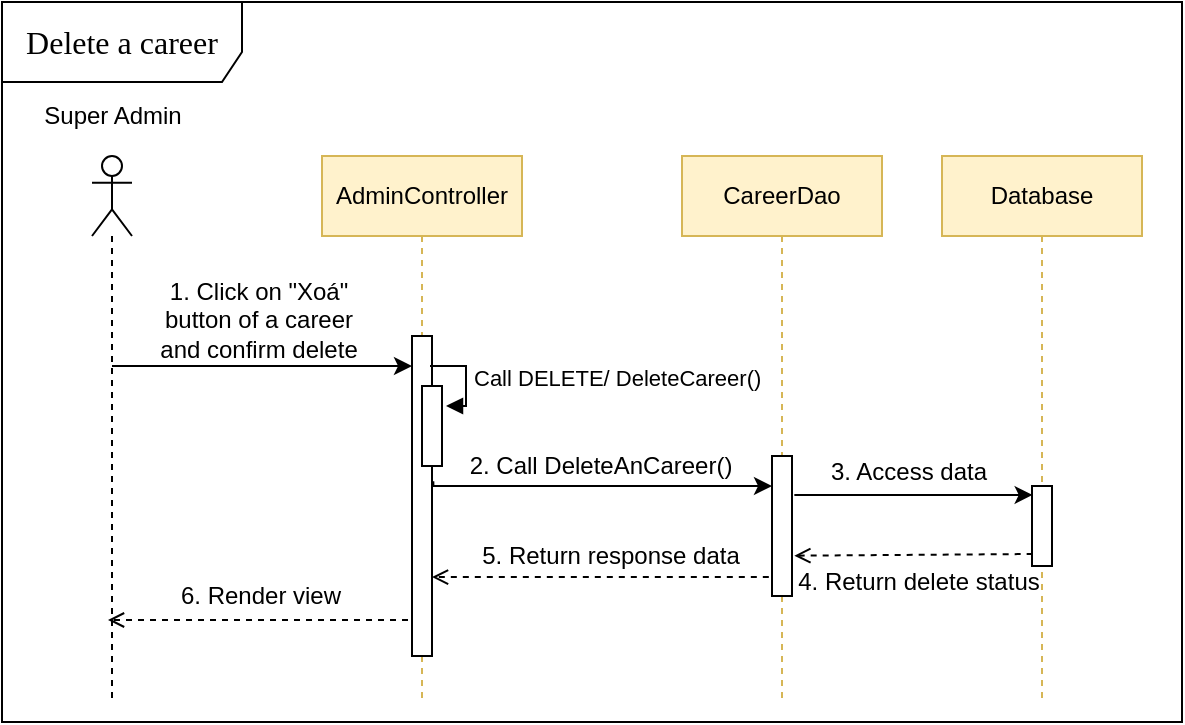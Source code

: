 <mxfile version="13.6.5" type="google" pages="7"><diagram id="n9ID2TfWOvxEfDAr3_K9" name="UC.41 Delete career"><mxGraphModel dx="868" dy="-580" grid="1" gridSize="10" guides="1" tooltips="1" connect="1" arrows="1" fold="1" page="1" pageScale="1" pageWidth="850" pageHeight="1100" math="0" shadow="0"><root><mxCell id="HOuu4a2yElSEQEsp4uGi-0"/><mxCell id="HOuu4a2yElSEQEsp4uGi-1" parent="HOuu4a2yElSEQEsp4uGi-0"/><mxCell id="rEJPtbOUzURSUUR0Rnyc-0" value="&lt;span id=&quot;docs-internal-guid-baae5e7a-7fff-b7df-eefd-ea68393cdeb4&quot;&gt;&lt;span style=&quot;font-size: 12pt ; font-family: &amp;#34;times new roman&amp;#34; ; background-color: transparent ; vertical-align: baseline&quot;&gt;Delete a career&lt;/span&gt;&lt;/span&gt;" style="shape=umlFrame;whiteSpace=wrap;html=1;width=120;height=40;" parent="HOuu4a2yElSEQEsp4uGi-1" vertex="1"><mxGeometry x="60" y="1500" width="590" height="360" as="geometry"/></mxCell><mxCell id="rEJPtbOUzURSUUR0Rnyc-1" value="AdminController" style="shape=umlLifeline;perimeter=lifelinePerimeter;whiteSpace=wrap;html=1;container=1;collapsible=0;recursiveResize=0;outlineConnect=0;fillColor=#fff2cc;strokeColor=#d6b656;" parent="HOuu4a2yElSEQEsp4uGi-1" vertex="1"><mxGeometry x="220" y="1577" width="100" height="273" as="geometry"/></mxCell><mxCell id="rEJPtbOUzURSUUR0Rnyc-2" value="" style="html=1;points=[];perimeter=orthogonalPerimeter;" parent="rEJPtbOUzURSUUR0Rnyc-1" vertex="1"><mxGeometry x="45" y="90" width="10" height="160" as="geometry"/></mxCell><mxCell id="rEJPtbOUzURSUUR0Rnyc-3" style="edgeStyle=orthogonalEdgeStyle;rounded=0;orthogonalLoop=1;jettySize=auto;html=1;" parent="HOuu4a2yElSEQEsp4uGi-1" source="rEJPtbOUzURSUUR0Rnyc-4" target="rEJPtbOUzURSUUR0Rnyc-2" edge="1"><mxGeometry relative="1" as="geometry"><Array as="points"><mxPoint x="170" y="1682"/><mxPoint x="170" y="1682"/></Array><mxPoint x="264" y="1677" as="targetPoint"/></mxGeometry></mxCell><mxCell id="rEJPtbOUzURSUUR0Rnyc-4" value="" style="shape=umlLifeline;participant=umlActor;perimeter=lifelinePerimeter;whiteSpace=wrap;html=1;container=1;collapsible=0;recursiveResize=0;verticalAlign=top;spacingTop=36;outlineConnect=0;" parent="HOuu4a2yElSEQEsp4uGi-1" vertex="1"><mxGeometry x="105" y="1577" width="20" height="273" as="geometry"/></mxCell><mxCell id="rEJPtbOUzURSUUR0Rnyc-5" value="Super Admin" style="text;html=1;align=center;verticalAlign=middle;resizable=0;points=[];autosize=1;" parent="HOuu4a2yElSEQEsp4uGi-1" vertex="1"><mxGeometry x="75" y="1547" width="80" height="20" as="geometry"/></mxCell><mxCell id="rEJPtbOUzURSUUR0Rnyc-6" value="CareerDao" style="shape=umlLifeline;perimeter=lifelinePerimeter;whiteSpace=wrap;html=1;container=1;collapsible=0;recursiveResize=0;outlineConnect=0;fillColor=#fff2cc;strokeColor=#d6b656;" parent="HOuu4a2yElSEQEsp4uGi-1" vertex="1"><mxGeometry x="400" y="1577" width="100" height="273" as="geometry"/></mxCell><mxCell id="rEJPtbOUzURSUUR0Rnyc-7" value="" style="html=1;points=[];perimeter=orthogonalPerimeter;" parent="rEJPtbOUzURSUUR0Rnyc-6" vertex="1"><mxGeometry x="45" y="150" width="10" height="70" as="geometry"/></mxCell><mxCell id="rEJPtbOUzURSUUR0Rnyc-8" value="1. Click on &quot;Xoá&quot; &lt;br&gt;button of a career&lt;br&gt;and confirm delete" style="text;html=1;align=center;verticalAlign=middle;resizable=0;points=[];autosize=1;" parent="HOuu4a2yElSEQEsp4uGi-1" vertex="1"><mxGeometry x="133" y="1634" width="110" height="50" as="geometry"/></mxCell><mxCell id="rEJPtbOUzURSUUR0Rnyc-9" style="edgeStyle=orthogonalEdgeStyle;rounded=0;orthogonalLoop=1;jettySize=auto;html=1;exitX=1.133;exitY=0.187;exitDx=0;exitDy=0;exitPerimeter=0;" parent="HOuu4a2yElSEQEsp4uGi-1" target="rEJPtbOUzURSUUR0Rnyc-7" edge="1"><mxGeometry relative="1" as="geometry"><Array as="points"><mxPoint x="276" y="1742"/></Array><mxPoint x="275.66" y="1739.62" as="sourcePoint"/><mxPoint x="474.33" y="1741" as="targetPoint"/></mxGeometry></mxCell><mxCell id="rEJPtbOUzURSUUR0Rnyc-10" value="2. Call DeleteAnCareer()" style="text;html=1;align=center;verticalAlign=middle;resizable=0;points=[];autosize=1;" parent="HOuu4a2yElSEQEsp4uGi-1" vertex="1"><mxGeometry x="284" y="1722" width="150" height="20" as="geometry"/></mxCell><mxCell id="rEJPtbOUzURSUUR0Rnyc-11" value="Database" style="shape=umlLifeline;perimeter=lifelinePerimeter;whiteSpace=wrap;html=1;container=1;collapsible=0;recursiveResize=0;outlineConnect=0;fillColor=#fff2cc;strokeColor=#d6b656;" parent="HOuu4a2yElSEQEsp4uGi-1" vertex="1"><mxGeometry x="530" y="1577" width="100" height="273" as="geometry"/></mxCell><mxCell id="rEJPtbOUzURSUUR0Rnyc-12" value="" style="html=1;points=[];perimeter=orthogonalPerimeter;" parent="rEJPtbOUzURSUUR0Rnyc-11" vertex="1"><mxGeometry x="45" y="165" width="10" height="40" as="geometry"/></mxCell><mxCell id="rEJPtbOUzURSUUR0Rnyc-15" value="4. Return delete status" style="text;html=1;align=center;verticalAlign=middle;resizable=0;points=[];autosize=1;" parent="HOuu4a2yElSEQEsp4uGi-1" vertex="1"><mxGeometry x="447.5" y="1780" width="140" height="20" as="geometry"/></mxCell><mxCell id="rEJPtbOUzURSUUR0Rnyc-16" value="5. Return response data" style="text;html=1;align=center;verticalAlign=middle;resizable=0;points=[];autosize=1;" parent="HOuu4a2yElSEQEsp4uGi-1" vertex="1"><mxGeometry x="294" y="1767" width="140" height="20" as="geometry"/></mxCell><mxCell id="rEJPtbOUzURSUUR0Rnyc-17" value="" style="endArrow=classic;html=1;entryX=0.033;entryY=0.112;entryDx=0;entryDy=0;entryPerimeter=0;exitX=1.117;exitY=0.279;exitDx=0;exitDy=0;exitPerimeter=0;" parent="HOuu4a2yElSEQEsp4uGi-1" source="rEJPtbOUzURSUUR0Rnyc-7" target="rEJPtbOUzURSUUR0Rnyc-12" edge="1"><mxGeometry width="50" height="50" relative="1" as="geometry"><mxPoint x="456" y="1741" as="sourcePoint"/><mxPoint x="680" y="1642" as="targetPoint"/></mxGeometry></mxCell><mxCell id="rEJPtbOUzURSUUR0Rnyc-18" value="" style="html=1;points=[];perimeter=orthogonalPerimeter;" parent="HOuu4a2yElSEQEsp4uGi-1" vertex="1"><mxGeometry x="270" y="1692" width="10" height="40" as="geometry"/></mxCell><mxCell id="rEJPtbOUzURSUUR0Rnyc-19" value="Call DELETE/ DeleteCareer()" style="edgeStyle=orthogonalEdgeStyle;html=1;align=left;spacingLeft=2;endArrow=block;rounded=0;entryX=1;entryY=0;" parent="HOuu4a2yElSEQEsp4uGi-1" edge="1"><mxGeometry relative="1" as="geometry"><mxPoint x="274" y="1682.0" as="sourcePoint"/><Array as="points"><mxPoint x="274" y="1682"/><mxPoint x="292" y="1682"/><mxPoint x="292" y="1702"/></Array><mxPoint x="282.0" y="1702.0" as="targetPoint"/></mxGeometry></mxCell><mxCell id="rEJPtbOUzURSUUR0Rnyc-20" value="" style="endArrow=open;html=1;dashed=1;exitX=0.033;exitY=0.85;exitDx=0;exitDy=0;exitPerimeter=0;entryX=1.117;entryY=0.712;entryDx=0;entryDy=0;entryPerimeter=0;endFill=0;" parent="HOuu4a2yElSEQEsp4uGi-1" source="rEJPtbOUzURSUUR0Rnyc-12" target="rEJPtbOUzURSUUR0Rnyc-7" edge="1"><mxGeometry width="50" height="50" relative="1" as="geometry"><mxPoint x="540" y="1802" as="sourcePoint"/><mxPoint x="590" y="1752" as="targetPoint"/></mxGeometry></mxCell><mxCell id="rEJPtbOUzURSUUR0Rnyc-21" value="" style="endArrow=open;html=1;dashed=1;strokeColor=#000000;exitX=-0.159;exitY=0.865;exitDx=0;exitDy=0;exitPerimeter=0;endFill=0;" parent="HOuu4a2yElSEQEsp4uGi-1" source="rEJPtbOUzURSUUR0Rnyc-7" target="rEJPtbOUzURSUUR0Rnyc-2" edge="1"><mxGeometry width="50" height="50" relative="1" as="geometry"><mxPoint x="160" y="1817" as="sourcePoint"/><mxPoint x="330" y="1822" as="targetPoint"/></mxGeometry></mxCell><mxCell id="rEJPtbOUzURSUUR0Rnyc-22" value="3. Access data" style="text;html=1;align=center;verticalAlign=middle;resizable=0;points=[];autosize=1;" parent="HOuu4a2yElSEQEsp4uGi-1" vertex="1"><mxGeometry x="467.5" y="1725" width="90" height="20" as="geometry"/></mxCell><mxCell id="5sBKza00q0wSRfen9GTk-0" value="6. Render view" style="text;html=1;align=center;verticalAlign=middle;resizable=0;points=[];autosize=1;" vertex="1" parent="HOuu4a2yElSEQEsp4uGi-1"><mxGeometry x="139" y="1787" width="100" height="20" as="geometry"/></mxCell><mxCell id="5sBKza00q0wSRfen9GTk-1" value="" style="endArrow=open;html=1;dashed=1;strokeColor=#000000;exitX=-0.159;exitY=0.865;exitDx=0;exitDy=0;exitPerimeter=0;endFill=0;" edge="1" parent="HOuu4a2yElSEQEsp4uGi-1"><mxGeometry width="50" height="50" relative="1" as="geometry"><mxPoint x="263.0" y="1809.0" as="sourcePoint"/><mxPoint x="113" y="1809" as="targetPoint"/></mxGeometry></mxCell></root></mxGraphModel></diagram><diagram id="e9F8oHK2ylCB7x3vDYR7" name="UC.42 View all config emails"><mxGraphModel dx="868" dy="520" grid="1" gridSize="10" guides="1" tooltips="1" connect="1" arrows="1" fold="1" page="1" pageScale="1" pageWidth="850" pageHeight="1100" math="0" shadow="0"><root><mxCell id="8b9lJXbxN8Ziz_u1hZjZ-0"/><mxCell id="8b9lJXbxN8Ziz_u1hZjZ-1" parent="8b9lJXbxN8Ziz_u1hZjZ-0"/><mxCell id="qzoQzzGZ84Btx0Z69jSV-0" value="AdminController" style="shape=umlLifeline;perimeter=lifelinePerimeter;whiteSpace=wrap;html=1;container=1;collapsible=0;recursiveResize=0;outlineConnect=0;fillColor=#fff2cc;strokeColor=#d6b656;" parent="8b9lJXbxN8Ziz_u1hZjZ-1" vertex="1"><mxGeometry x="226" y="268" width="100" height="272" as="geometry"/></mxCell><mxCell id="qzoQzzGZ84Btx0Z69jSV-1" value="" style="html=1;points=[];perimeter=orthogonalPerimeter;" parent="qzoQzzGZ84Btx0Z69jSV-0" vertex="1"><mxGeometry x="45" y="90" width="10" height="160" as="geometry"/></mxCell><mxCell id="qzoQzzGZ84Btx0Z69jSV-4" style="edgeStyle=orthogonalEdgeStyle;rounded=0;orthogonalLoop=1;jettySize=auto;html=1;" parent="8b9lJXbxN8Ziz_u1hZjZ-1" source="qzoQzzGZ84Btx0Z69jSV-5" target="qzoQzzGZ84Btx0Z69jSV-1" edge="1"><mxGeometry relative="1" as="geometry"><Array as="points"><mxPoint x="176" y="373"/><mxPoint x="176" y="373"/></Array><mxPoint x="270" y="368" as="targetPoint"/></mxGeometry></mxCell><mxCell id="qzoQzzGZ84Btx0Z69jSV-5" value="" style="shape=umlLifeline;participant=umlActor;perimeter=lifelinePerimeter;whiteSpace=wrap;html=1;container=1;collapsible=0;recursiveResize=0;verticalAlign=top;spacingTop=36;outlineConnect=0;" parent="8b9lJXbxN8Ziz_u1hZjZ-1" vertex="1"><mxGeometry x="111" y="268" width="20" height="272" as="geometry"/></mxCell><mxCell id="qzoQzzGZ84Btx0Z69jSV-6" value="Super Admin" style="text;html=1;align=center;verticalAlign=middle;resizable=0;points=[];autosize=1;" parent="8b9lJXbxN8Ziz_u1hZjZ-1" vertex="1"><mxGeometry x="81" y="238" width="80" height="20" as="geometry"/></mxCell><mxCell id="qzoQzzGZ84Btx0Z69jSV-7" value="ConfigEmailDao" style="shape=umlLifeline;perimeter=lifelinePerimeter;whiteSpace=wrap;html=1;container=1;collapsible=0;recursiveResize=0;outlineConnect=0;fillColor=#fff2cc;strokeColor=#d6b656;" parent="8b9lJXbxN8Ziz_u1hZjZ-1" vertex="1"><mxGeometry x="406" y="268" width="100" height="272" as="geometry"/></mxCell><mxCell id="qzoQzzGZ84Btx0Z69jSV-8" value="" style="html=1;points=[];perimeter=orthogonalPerimeter;" parent="qzoQzzGZ84Btx0Z69jSV-7" vertex="1"><mxGeometry x="45" y="150" width="10" height="70" as="geometry"/></mxCell><mxCell id="qzoQzzGZ84Btx0Z69jSV-9" value="1. Click &quot;Quản lý&lt;br&gt;gửi mail&quot; on dashboard" style="text;html=1;align=center;verticalAlign=middle;resizable=0;points=[];autosize=1;" parent="8b9lJXbxN8Ziz_u1hZjZ-1" vertex="1"><mxGeometry x="126" y="342" width="140" height="30" as="geometry"/></mxCell><mxCell id="qzoQzzGZ84Btx0Z69jSV-10" style="edgeStyle=orthogonalEdgeStyle;rounded=0;orthogonalLoop=1;jettySize=auto;html=1;exitX=1.133;exitY=0.187;exitDx=0;exitDy=0;exitPerimeter=0;" parent="8b9lJXbxN8Ziz_u1hZjZ-1" target="qzoQzzGZ84Btx0Z69jSV-8" edge="1"><mxGeometry relative="1" as="geometry"><Array as="points"><mxPoint x="282" y="433"/></Array><mxPoint x="281.66" y="430.62" as="sourcePoint"/><mxPoint x="480.33" y="432" as="targetPoint"/></mxGeometry></mxCell><mxCell id="qzoQzzGZ84Btx0Z69jSV-11" value="2. Call GetAllConfigEmails()" style="text;html=1;align=center;verticalAlign=middle;resizable=0;points=[];autosize=1;" parent="8b9lJXbxN8Ziz_u1hZjZ-1" vertex="1"><mxGeometry x="285" y="413" width="160" height="20" as="geometry"/></mxCell><mxCell id="qzoQzzGZ84Btx0Z69jSV-12" value="Database" style="shape=umlLifeline;perimeter=lifelinePerimeter;whiteSpace=wrap;html=1;container=1;collapsible=0;recursiveResize=0;outlineConnect=0;fillColor=#fff2cc;strokeColor=#d6b656;" parent="8b9lJXbxN8Ziz_u1hZjZ-1" vertex="1"><mxGeometry x="526" y="268" width="100" height="272" as="geometry"/></mxCell><mxCell id="qzoQzzGZ84Btx0Z69jSV-13" value="" style="html=1;points=[];perimeter=orthogonalPerimeter;" parent="qzoQzzGZ84Btx0Z69jSV-12" vertex="1"><mxGeometry x="45" y="165" width="10" height="40" as="geometry"/></mxCell><mxCell id="qzoQzzGZ84Btx0Z69jSV-14" value="3. Access data" style="text;html=1;align=center;verticalAlign=middle;resizable=0;points=[];autosize=1;" parent="8b9lJXbxN8Ziz_u1hZjZ-1" vertex="1"><mxGeometry x="469" y="417" width="90" height="20" as="geometry"/></mxCell><mxCell id="qzoQzzGZ84Btx0Z69jSV-17" value="4. Return emails" style="text;html=1;align=center;verticalAlign=middle;resizable=0;points=[];autosize=1;" parent="8b9lJXbxN8Ziz_u1hZjZ-1" vertex="1"><mxGeometry x="467" y="448" width="100" height="20" as="geometry"/></mxCell><mxCell id="qzoQzzGZ84Btx0Z69jSV-18" value="5. Return response data" style="text;html=1;align=center;verticalAlign=middle;resizable=0;points=[];autosize=1;" parent="8b9lJXbxN8Ziz_u1hZjZ-1" vertex="1"><mxGeometry x="300" y="458" width="140" height="20" as="geometry"/></mxCell><mxCell id="qzoQzzGZ84Btx0Z69jSV-20" value="" style="endArrow=classic;html=1;entryX=0.033;entryY=0.112;entryDx=0;entryDy=0;entryPerimeter=0;exitX=1.117;exitY=0.279;exitDx=0;exitDy=0;exitPerimeter=0;" parent="8b9lJXbxN8Ziz_u1hZjZ-1" source="qzoQzzGZ84Btx0Z69jSV-8" target="qzoQzzGZ84Btx0Z69jSV-13" edge="1"><mxGeometry width="50" height="50" relative="1" as="geometry"><mxPoint x="462" y="432" as="sourcePoint"/><mxPoint x="686" y="333" as="targetPoint"/></mxGeometry></mxCell><mxCell id="qzoQzzGZ84Btx0Z69jSV-21" value="" style="html=1;points=[];perimeter=orthogonalPerimeter;" parent="8b9lJXbxN8Ziz_u1hZjZ-1" vertex="1"><mxGeometry x="276" y="383" width="10" height="40" as="geometry"/></mxCell><mxCell id="qzoQzzGZ84Btx0Z69jSV-22" value="Call ManageConfigEmail()" style="edgeStyle=orthogonalEdgeStyle;html=1;align=left;spacingLeft=2;endArrow=block;rounded=0;entryX=1;entryY=0;" parent="8b9lJXbxN8Ziz_u1hZjZ-1" edge="1"><mxGeometry relative="1" as="geometry"><mxPoint x="280" y="373" as="sourcePoint"/><Array as="points"><mxPoint x="280" y="373"/><mxPoint x="298" y="373"/><mxPoint x="298" y="393"/></Array><mxPoint x="288.0" y="393" as="targetPoint"/></mxGeometry></mxCell><mxCell id="qzoQzzGZ84Btx0Z69jSV-23" value="" style="endArrow=open;html=1;dashed=1;exitX=0.033;exitY=0.85;exitDx=0;exitDy=0;exitPerimeter=0;entryX=1.117;entryY=0.712;entryDx=0;entryDy=0;entryPerimeter=0;endFill=0;" parent="8b9lJXbxN8Ziz_u1hZjZ-1" source="qzoQzzGZ84Btx0Z69jSV-13" target="qzoQzzGZ84Btx0Z69jSV-8" edge="1"><mxGeometry width="50" height="50" relative="1" as="geometry"><mxPoint x="546" y="493" as="sourcePoint"/><mxPoint x="596" y="443" as="targetPoint"/></mxGeometry></mxCell><mxCell id="qzoQzzGZ84Btx0Z69jSV-25" value="" style="endArrow=open;html=1;dashed=1;strokeColor=#000000;exitX=-0.159;exitY=0.865;exitDx=0;exitDy=0;exitPerimeter=0;endFill=0;" parent="8b9lJXbxN8Ziz_u1hZjZ-1" source="qzoQzzGZ84Btx0Z69jSV-8" target="qzoQzzGZ84Btx0Z69jSV-1" edge="1"><mxGeometry width="50" height="50" relative="1" as="geometry"><mxPoint x="166" y="508" as="sourcePoint"/><mxPoint x="336" y="513" as="targetPoint"/></mxGeometry></mxCell><mxCell id="qzoQzzGZ84Btx0Z69jSV-26" value="View config emails" style="shape=umlFrame;whiteSpace=wrap;html=1;width=110;height=40;" parent="8b9lJXbxN8Ziz_u1hZjZ-1" vertex="1"><mxGeometry x="75" y="194" width="575" height="356" as="geometry"/></mxCell><mxCell id="rfXp-GNo2bibqwP5ecvP-0" value="6. Render view" style="text;html=1;align=center;verticalAlign=middle;resizable=0;points=[];autosize=1;" vertex="1" parent="8b9lJXbxN8Ziz_u1hZjZ-1"><mxGeometry x="147" y="478" width="100" height="20" as="geometry"/></mxCell><mxCell id="rfXp-GNo2bibqwP5ecvP-1" value="" style="endArrow=open;html=1;dashed=1;strokeColor=#000000;exitX=-0.159;exitY=0.865;exitDx=0;exitDy=0;exitPerimeter=0;endFill=0;" edge="1" parent="8b9lJXbxN8Ziz_u1hZjZ-1"><mxGeometry width="50" height="50" relative="1" as="geometry"><mxPoint x="271.0" y="500.0" as="sourcePoint"/><mxPoint x="121" y="500" as="targetPoint"/></mxGeometry></mxCell></root></mxGraphModel></diagram><diagram id="o_oGp70xB6-881fEEJAh" name="UC.43 Add config email"><mxGraphModel dx="868" dy="520" grid="1" gridSize="10" guides="1" tooltips="1" connect="1" arrows="1" fold="1" page="1" pageScale="1" pageWidth="850" pageHeight="1100" math="0" shadow="0"><root><mxCell id="qETnAy8HTXe4dZjTyt4h-0"/><mxCell id="qETnAy8HTXe4dZjTyt4h-1" parent="qETnAy8HTXe4dZjTyt4h-0"/><mxCell id="_1oiLISWtRzoJvuIebI6-0" value="AdminController" style="shape=umlLifeline;perimeter=lifelinePerimeter;whiteSpace=wrap;html=1;container=1;collapsible=0;recursiveResize=0;outlineConnect=0;fillColor=#fff2cc;strokeColor=#d6b656;" parent="qETnAy8HTXe4dZjTyt4h-1" vertex="1"><mxGeometry x="226" y="268" width="100" height="272" as="geometry"/></mxCell><mxCell id="_1oiLISWtRzoJvuIebI6-1" value="" style="html=1;points=[];perimeter=orthogonalPerimeter;" parent="_1oiLISWtRzoJvuIebI6-0" vertex="1"><mxGeometry x="45" y="90" width="10" height="160" as="geometry"/></mxCell><mxCell id="_1oiLISWtRzoJvuIebI6-4" style="edgeStyle=orthogonalEdgeStyle;rounded=0;orthogonalLoop=1;jettySize=auto;html=1;" parent="qETnAy8HTXe4dZjTyt4h-1" source="_1oiLISWtRzoJvuIebI6-5" target="_1oiLISWtRzoJvuIebI6-1" edge="1"><mxGeometry relative="1" as="geometry"><Array as="points"><mxPoint x="176" y="373"/><mxPoint x="176" y="373"/></Array><mxPoint x="270" y="368" as="targetPoint"/></mxGeometry></mxCell><mxCell id="_1oiLISWtRzoJvuIebI6-5" value="" style="shape=umlLifeline;participant=umlActor;perimeter=lifelinePerimeter;whiteSpace=wrap;html=1;container=1;collapsible=0;recursiveResize=0;verticalAlign=top;spacingTop=36;outlineConnect=0;" parent="qETnAy8HTXe4dZjTyt4h-1" vertex="1"><mxGeometry x="111" y="268" width="20" height="272" as="geometry"/></mxCell><mxCell id="_1oiLISWtRzoJvuIebI6-6" value="Super Admin" style="text;html=1;align=center;verticalAlign=middle;resizable=0;points=[];autosize=1;" parent="qETnAy8HTXe4dZjTyt4h-1" vertex="1"><mxGeometry x="81" y="238" width="80" height="20" as="geometry"/></mxCell><mxCell id="_1oiLISWtRzoJvuIebI6-7" value="ConfigEmailDao" style="shape=umlLifeline;perimeter=lifelinePerimeter;whiteSpace=wrap;html=1;container=1;collapsible=0;recursiveResize=0;outlineConnect=0;fillColor=#fff2cc;strokeColor=#d6b656;" parent="qETnAy8HTXe4dZjTyt4h-1" vertex="1"><mxGeometry x="406" y="268" width="100" height="272" as="geometry"/></mxCell><mxCell id="_1oiLISWtRzoJvuIebI6-8" value="" style="html=1;points=[];perimeter=orthogonalPerimeter;" parent="_1oiLISWtRzoJvuIebI6-7" vertex="1"><mxGeometry x="45" y="150" width="10" height="70" as="geometry"/></mxCell><mxCell id="_1oiLISWtRzoJvuIebI6-9" value="1. Fill in form and click &lt;br&gt;&quot;Tạo mới&quot; button&amp;nbsp;" style="text;html=1;align=center;verticalAlign=middle;resizable=0;points=[];autosize=1;" parent="qETnAy8HTXe4dZjTyt4h-1" vertex="1"><mxGeometry x="131" y="342" width="130" height="30" as="geometry"/></mxCell><mxCell id="_1oiLISWtRzoJvuIebI6-10" style="edgeStyle=orthogonalEdgeStyle;rounded=0;orthogonalLoop=1;jettySize=auto;html=1;exitX=1.133;exitY=0.187;exitDx=0;exitDy=0;exitPerimeter=0;" parent="qETnAy8HTXe4dZjTyt4h-1" target="_1oiLISWtRzoJvuIebI6-8" edge="1"><mxGeometry relative="1" as="geometry"><Array as="points"><mxPoint x="282" y="433"/></Array><mxPoint x="281.66" y="430.62" as="sourcePoint"/><mxPoint x="480.33" y="432" as="targetPoint"/></mxGeometry></mxCell><mxCell id="_1oiLISWtRzoJvuIebI6-11" value="2. Call InsertNewConfigEmail()" style="text;html=1;align=center;verticalAlign=middle;resizable=0;points=[];autosize=1;" parent="qETnAy8HTXe4dZjTyt4h-1" vertex="1"><mxGeometry x="279" y="411" width="180" height="20" as="geometry"/></mxCell><mxCell id="_1oiLISWtRzoJvuIebI6-12" value="Database" style="shape=umlLifeline;perimeter=lifelinePerimeter;whiteSpace=wrap;html=1;container=1;collapsible=0;recursiveResize=0;outlineConnect=0;fillColor=#fff2cc;strokeColor=#d6b656;" parent="qETnAy8HTXe4dZjTyt4h-1" vertex="1"><mxGeometry x="526" y="268" width="100" height="272" as="geometry"/></mxCell><mxCell id="_1oiLISWtRzoJvuIebI6-13" value="" style="html=1;points=[];perimeter=orthogonalPerimeter;" parent="_1oiLISWtRzoJvuIebI6-12" vertex="1"><mxGeometry x="45" y="165" width="10" height="40" as="geometry"/></mxCell><mxCell id="_1oiLISWtRzoJvuIebI6-14" value="3. Insert &lt;br&gt;config email" style="text;html=1;align=center;verticalAlign=middle;resizable=0;points=[];autosize=1;" parent="qETnAy8HTXe4dZjTyt4h-1" vertex="1"><mxGeometry x="474" y="406" width="80" height="30" as="geometry"/></mxCell><mxCell id="_1oiLISWtRzoJvuIebI6-17" value="4. Return insert status&amp;nbsp;" style="text;html=1;align=center;verticalAlign=middle;resizable=0;points=[];autosize=1;" parent="qETnAy8HTXe4dZjTyt4h-1" vertex="1"><mxGeometry x="456" y="470" width="140" height="20" as="geometry"/></mxCell><mxCell id="_1oiLISWtRzoJvuIebI6-18" value="5. Return response data" style="text;html=1;align=center;verticalAlign=middle;resizable=0;points=[];autosize=1;" parent="qETnAy8HTXe4dZjTyt4h-1" vertex="1"><mxGeometry x="300" y="458" width="140" height="20" as="geometry"/></mxCell><mxCell id="_1oiLISWtRzoJvuIebI6-20" value="" style="endArrow=classic;html=1;entryX=0.033;entryY=0.112;entryDx=0;entryDy=0;entryPerimeter=0;exitX=1.117;exitY=0.279;exitDx=0;exitDy=0;exitPerimeter=0;" parent="qETnAy8HTXe4dZjTyt4h-1" source="_1oiLISWtRzoJvuIebI6-8" target="_1oiLISWtRzoJvuIebI6-13" edge="1"><mxGeometry width="50" height="50" relative="1" as="geometry"><mxPoint x="462" y="432" as="sourcePoint"/><mxPoint x="686" y="333" as="targetPoint"/></mxGeometry></mxCell><mxCell id="_1oiLISWtRzoJvuIebI6-21" value="" style="html=1;points=[];perimeter=orthogonalPerimeter;" parent="qETnAy8HTXe4dZjTyt4h-1" vertex="1"><mxGeometry x="276" y="383" width="10" height="40" as="geometry"/></mxCell><mxCell id="_1oiLISWtRzoJvuIebI6-22" value="Call POST/ CreateConfigEmail()" style="edgeStyle=orthogonalEdgeStyle;html=1;align=left;spacingLeft=2;endArrow=block;rounded=0;entryX=1;entryY=0;" parent="qETnAy8HTXe4dZjTyt4h-1" edge="1"><mxGeometry relative="1" as="geometry"><mxPoint x="280" y="373" as="sourcePoint"/><Array as="points"><mxPoint x="280" y="373"/><mxPoint x="298" y="373"/><mxPoint x="298" y="393"/></Array><mxPoint x="288" y="393" as="targetPoint"/></mxGeometry></mxCell><mxCell id="_1oiLISWtRzoJvuIebI6-23" value="" style="endArrow=open;html=1;dashed=1;exitX=0.033;exitY=0.85;exitDx=0;exitDy=0;exitPerimeter=0;entryX=1.117;entryY=0.712;entryDx=0;entryDy=0;entryPerimeter=0;endFill=0;" parent="qETnAy8HTXe4dZjTyt4h-1" source="_1oiLISWtRzoJvuIebI6-13" target="_1oiLISWtRzoJvuIebI6-8" edge="1"><mxGeometry width="50" height="50" relative="1" as="geometry"><mxPoint x="546" y="493" as="sourcePoint"/><mxPoint x="596" y="443" as="targetPoint"/></mxGeometry></mxCell><mxCell id="_1oiLISWtRzoJvuIebI6-25" value="" style="endArrow=open;html=1;dashed=1;strokeColor=#000000;exitX=-0.159;exitY=0.865;exitDx=0;exitDy=0;exitPerimeter=0;endFill=0;" parent="qETnAy8HTXe4dZjTyt4h-1" source="_1oiLISWtRzoJvuIebI6-8" target="_1oiLISWtRzoJvuIebI6-1" edge="1"><mxGeometry width="50" height="50" relative="1" as="geometry"><mxPoint x="166" y="508" as="sourcePoint"/><mxPoint x="336" y="513" as="targetPoint"/></mxGeometry></mxCell><mxCell id="_1oiLISWtRzoJvuIebI6-26" value="Add a config email" style="shape=umlFrame;whiteSpace=wrap;html=1;width=125;height=37;" parent="qETnAy8HTXe4dZjTyt4h-1" vertex="1"><mxGeometry x="75" y="200" width="575" height="350" as="geometry"/></mxCell><mxCell id="CXwNpngLw4QUJrb2QQLg-0" value="6. Render view" style="text;html=1;align=center;verticalAlign=middle;resizable=0;points=[];autosize=1;" vertex="1" parent="qETnAy8HTXe4dZjTyt4h-1"><mxGeometry x="147" y="478" width="100" height="20" as="geometry"/></mxCell><mxCell id="CXwNpngLw4QUJrb2QQLg-1" value="" style="endArrow=open;html=1;dashed=1;strokeColor=#000000;exitX=-0.159;exitY=0.865;exitDx=0;exitDy=0;exitPerimeter=0;endFill=0;" edge="1" parent="qETnAy8HTXe4dZjTyt4h-1"><mxGeometry width="50" height="50" relative="1" as="geometry"><mxPoint x="271.0" y="500.0" as="sourcePoint"/><mxPoint x="121" y="500" as="targetPoint"/></mxGeometry></mxCell></root></mxGraphModel></diagram><diagram id="NjjawVpEbDDC7dIBU4WO" name="UC.44 Edit config email"><mxGraphModel dx="868" dy="-580" grid="1" gridSize="10" guides="1" tooltips="1" connect="1" arrows="1" fold="1" page="1" pageScale="1" pageWidth="850" pageHeight="1100" math="0" shadow="0"><root><mxCell id="6j3fV3g47Rmdw4s3jR0V-0"/><mxCell id="6j3fV3g47Rmdw4s3jR0V-1" parent="6j3fV3g47Rmdw4s3jR0V-0"/><mxCell id="nRvLdBR8AVHabuf5gJ9I-0" value="&lt;span id=&quot;docs-internal-guid-baae5e7a-7fff-b7df-eefd-ea68393cdeb4&quot;&gt;&lt;span style=&quot;font-size: 12pt ; font-family: &amp;#34;times new roman&amp;#34; ; background-color: transparent ; vertical-align: baseline&quot;&gt;Edit config email&lt;/span&gt;&lt;/span&gt;" style="shape=umlFrame;whiteSpace=wrap;html=1;width=150;height=36;" parent="6j3fV3g47Rmdw4s3jR0V-1" vertex="1"><mxGeometry x="90" y="1460" width="620" height="580" as="geometry"/></mxCell><mxCell id="nRvLdBR8AVHabuf5gJ9I-1" value="AdminController" style="shape=umlLifeline;perimeter=lifelinePerimeter;whiteSpace=wrap;html=1;container=1;collapsible=0;recursiveResize=0;outlineConnect=0;fillColor=#fff2cc;strokeColor=#d6b656;" parent="6j3fV3g47Rmdw4s3jR0V-1" vertex="1"><mxGeometry x="250" y="1537" width="100" height="483" as="geometry"/></mxCell><mxCell id="nRvLdBR8AVHabuf5gJ9I-2" value="" style="html=1;points=[];perimeter=orthogonalPerimeter;" parent="nRvLdBR8AVHabuf5gJ9I-1" vertex="1"><mxGeometry x="45" y="100" width="10" height="360" as="geometry"/></mxCell><mxCell id="nRvLdBR8AVHabuf5gJ9I-3" style="edgeStyle=orthogonalEdgeStyle;rounded=0;orthogonalLoop=1;jettySize=auto;html=1;" parent="6j3fV3g47Rmdw4s3jR0V-1" edge="1"><mxGeometry relative="1" as="geometry"><Array as="points"><mxPoint x="200" y="1843"/><mxPoint x="200" y="1843"/></Array><mxPoint x="295" y="1843" as="targetPoint"/><mxPoint x="143.833" y="1843" as="sourcePoint"/></mxGeometry></mxCell><mxCell id="nRvLdBR8AVHabuf5gJ9I-4" value="" style="shape=umlLifeline;participant=umlActor;perimeter=lifelinePerimeter;whiteSpace=wrap;html=1;container=1;collapsible=0;recursiveResize=0;verticalAlign=top;spacingTop=36;outlineConnect=0;" parent="6j3fV3g47Rmdw4s3jR0V-1" vertex="1"><mxGeometry x="135" y="1537" width="20" height="483" as="geometry"/></mxCell><mxCell id="nRvLdBR8AVHabuf5gJ9I-5" value="Super Admin" style="text;html=1;align=center;verticalAlign=middle;resizable=0;points=[];autosize=1;" parent="6j3fV3g47Rmdw4s3jR0V-1" vertex="1"><mxGeometry x="105" y="1507" width="80" height="20" as="geometry"/></mxCell><mxCell id="nRvLdBR8AVHabuf5gJ9I-6" value="ConfigEmailDao" style="shape=umlLifeline;perimeter=lifelinePerimeter;whiteSpace=wrap;html=1;container=1;collapsible=0;recursiveResize=0;outlineConnect=0;fillColor=#fff2cc;strokeColor=#d6b656;" parent="6j3fV3g47Rmdw4s3jR0V-1" vertex="1"><mxGeometry x="451" y="1537" width="100" height="483" as="geometry"/></mxCell><mxCell id="nRvLdBR8AVHabuf5gJ9I-8" value="7. Edit in the form and&amp;nbsp;&lt;br&gt;click submit button" style="text;html=1;align=center;verticalAlign=middle;resizable=0;points=[];autosize=1;" parent="6j3fV3g47Rmdw4s3jR0V-1" vertex="1"><mxGeometry x="154" y="1810" width="140" height="30" as="geometry"/></mxCell><mxCell id="nRvLdBR8AVHabuf5gJ9I-9" value="Database" style="shape=umlLifeline;perimeter=lifelinePerimeter;whiteSpace=wrap;html=1;container=1;collapsible=0;recursiveResize=0;outlineConnect=0;fillColor=#fff2cc;strokeColor=#d6b656;" parent="6j3fV3g47Rmdw4s3jR0V-1" vertex="1"><mxGeometry x="580" y="1537" width="100" height="483" as="geometry"/></mxCell><mxCell id="nRvLdBR8AVHabuf5gJ9I-12" value="" style="html=1;points=[];perimeter=orthogonalPerimeter;" parent="6j3fV3g47Rmdw4s3jR0V-1" vertex="1"><mxGeometry x="300" y="1853" width="10" height="40" as="geometry"/></mxCell><mxCell id="nRvLdBR8AVHabuf5gJ9I-13" value="Call POST/ EditConfigEmail()" style="edgeStyle=orthogonalEdgeStyle;html=1;align=left;spacingLeft=2;endArrow=block;rounded=0;entryX=1;entryY=0;" parent="6j3fV3g47Rmdw4s3jR0V-1" edge="1"><mxGeometry relative="1" as="geometry"><mxPoint x="304" y="1843" as="sourcePoint"/><Array as="points"><mxPoint x="304" y="1843"/><mxPoint x="322" y="1843"/><mxPoint x="322" y="1863"/></Array><mxPoint x="312" y="1863" as="targetPoint"/></mxGeometry></mxCell><mxCell id="nRvLdBR8AVHabuf5gJ9I-17" style="edgeStyle=orthogonalEdgeStyle;rounded=0;orthogonalLoop=1;jettySize=auto;html=1;exitX=1.133;exitY=0.187;exitDx=0;exitDy=0;exitPerimeter=0;" parent="6j3fV3g47Rmdw4s3jR0V-1" target="nRvLdBR8AVHabuf5gJ9I-26" edge="1"><mxGeometry relative="1" as="geometry"><Array as="points"><mxPoint x="306" y="1912"/></Array><mxPoint x="305.66" y="1909.62" as="sourcePoint"/><mxPoint x="504.33" y="1911" as="targetPoint"/></mxGeometry></mxCell><mxCell id="nRvLdBR8AVHabuf5gJ9I-18" value="8. Call UpdateConfigEmail()" style="text;html=1;align=center;verticalAlign=middle;resizable=0;points=[];autosize=1;" parent="6j3fV3g47Rmdw4s3jR0V-1" vertex="1"><mxGeometry x="325" y="1890" width="160" height="20" as="geometry"/></mxCell><mxCell id="nRvLdBR8AVHabuf5gJ9I-19" value="" style="html=1;points=[];perimeter=orthogonalPerimeter;" parent="6j3fV3g47Rmdw4s3jR0V-1" vertex="1"><mxGeometry x="625" y="1912" width="10" height="40" as="geometry"/></mxCell><mxCell id="nRvLdBR8AVHabuf5gJ9I-20" value="10. Return &lt;br&gt;update status" style="text;html=1;align=center;verticalAlign=middle;resizable=0;points=[];autosize=1;" parent="6j3fV3g47Rmdw4s3jR0V-1" vertex="1"><mxGeometry x="524" y="1947" width="90" height="30" as="geometry"/></mxCell><mxCell id="nRvLdBR8AVHabuf5gJ9I-21" value="11. Return response data" style="text;html=1;align=center;verticalAlign=middle;resizable=0;points=[];autosize=1;" parent="6j3fV3g47Rmdw4s3jR0V-1" vertex="1"><mxGeometry x="325" y="1935" width="150" height="20" as="geometry"/></mxCell><mxCell id="nRvLdBR8AVHabuf5gJ9I-22" value="" style="endArrow=classic;html=1;entryX=0.033;entryY=0.112;entryDx=0;entryDy=0;entryPerimeter=0;exitX=1.117;exitY=0.279;exitDx=0;exitDy=0;exitPerimeter=0;" parent="6j3fV3g47Rmdw4s3jR0V-1" source="nRvLdBR8AVHabuf5gJ9I-26" target="nRvLdBR8AVHabuf5gJ9I-19" edge="1"><mxGeometry width="50" height="50" relative="1" as="geometry"><mxPoint x="506" y="1911" as="sourcePoint"/><mxPoint x="730" y="1812" as="targetPoint"/></mxGeometry></mxCell><mxCell id="nRvLdBR8AVHabuf5gJ9I-23" value="" style="endArrow=open;html=1;dashed=1;exitX=0.033;exitY=0.85;exitDx=0;exitDy=0;exitPerimeter=0;entryX=1.117;entryY=0.712;entryDx=0;entryDy=0;entryPerimeter=0;endFill=0;" parent="6j3fV3g47Rmdw4s3jR0V-1" source="nRvLdBR8AVHabuf5gJ9I-19" target="nRvLdBR8AVHabuf5gJ9I-26" edge="1"><mxGeometry width="50" height="50" relative="1" as="geometry"><mxPoint x="590" y="1972" as="sourcePoint"/><mxPoint x="640" y="1922" as="targetPoint"/></mxGeometry></mxCell><mxCell id="nRvLdBR8AVHabuf5gJ9I-24" value="" style="endArrow=open;html=1;dashed=1;strokeColor=#000000;exitX=-0.159;exitY=0.865;exitDx=0;exitDy=0;exitPerimeter=0;endFill=0;" parent="6j3fV3g47Rmdw4s3jR0V-1" source="nRvLdBR8AVHabuf5gJ9I-26" edge="1"><mxGeometry width="50" height="50" relative="1" as="geometry"><mxPoint x="190" y="1987" as="sourcePoint"/><mxPoint x="305" y="1957.55" as="targetPoint"/></mxGeometry></mxCell><mxCell id="nRvLdBR8AVHabuf5gJ9I-25" value="9. Update data" style="text;html=1;align=center;verticalAlign=middle;resizable=0;points=[];autosize=1;" parent="6j3fV3g47Rmdw4s3jR0V-1" vertex="1"><mxGeometry x="519" y="1897" width="90" height="20" as="geometry"/></mxCell><mxCell id="nRvLdBR8AVHabuf5gJ9I-26" value="" style="html=1;points=[];perimeter=orthogonalPerimeter;" parent="6j3fV3g47Rmdw4s3jR0V-1" vertex="1"><mxGeometry x="496" y="1897" width="10" height="70" as="geometry"/></mxCell><mxCell id="nRvLdBR8AVHabuf5gJ9I-27" style="edgeStyle=orthogonalEdgeStyle;rounded=0;orthogonalLoop=1;jettySize=auto;html=1;" parent="6j3fV3g47Rmdw4s3jR0V-1" edge="1"><mxGeometry relative="1" as="geometry"><Array as="points"><mxPoint x="201.17" y="1653"/><mxPoint x="201.17" y="1653"/></Array><mxPoint x="296.17" y="1653" as="targetPoint"/><mxPoint x="145.003" y="1653" as="sourcePoint"/></mxGeometry></mxCell><mxCell id="nRvLdBR8AVHabuf5gJ9I-28" value="1. Click on &quot;Sửa&quot; &lt;br&gt;button of a quiz" style="text;html=1;align=center;verticalAlign=middle;resizable=0;points=[];autosize=1;" parent="6j3fV3g47Rmdw4s3jR0V-1" vertex="1"><mxGeometry x="170.17" y="1620" width="110" height="30" as="geometry"/></mxCell><mxCell id="nRvLdBR8AVHabuf5gJ9I-29" value="" style="html=1;points=[];perimeter=orthogonalPerimeter;" parent="6j3fV3g47Rmdw4s3jR0V-1" vertex="1"><mxGeometry x="300" y="1670" width="10" height="40" as="geometry"/></mxCell><mxCell id="nRvLdBR8AVHabuf5gJ9I-30" value="Call GET/ EditConfigEmail()" style="edgeStyle=orthogonalEdgeStyle;html=1;align=left;spacingLeft=2;endArrow=block;rounded=0;entryX=1;entryY=0;" parent="6j3fV3g47Rmdw4s3jR0V-1" edge="1"><mxGeometry relative="1" as="geometry"><mxPoint x="304" y="1660.0" as="sourcePoint"/><Array as="points"><mxPoint x="304" y="1660"/><mxPoint x="322" y="1660"/><mxPoint x="322" y="1680"/></Array><mxPoint x="312" y="1680.0" as="targetPoint"/></mxGeometry></mxCell><mxCell id="nRvLdBR8AVHabuf5gJ9I-31" style="edgeStyle=orthogonalEdgeStyle;rounded=0;orthogonalLoop=1;jettySize=auto;html=1;exitX=1.133;exitY=0.187;exitDx=0;exitDy=0;exitPerimeter=0;" parent="6j3fV3g47Rmdw4s3jR0V-1" target="nRvLdBR8AVHabuf5gJ9I-40" edge="1"><mxGeometry relative="1" as="geometry"><Array as="points"><mxPoint x="306" y="1732"/></Array><mxPoint x="305.66" y="1729.62" as="sourcePoint"/><mxPoint x="504.33" y="1731" as="targetPoint"/></mxGeometry></mxCell><mxCell id="nRvLdBR8AVHabuf5gJ9I-32" value="2. Call GetEmail()" style="text;html=1;align=center;verticalAlign=middle;resizable=0;points=[];autosize=1;" parent="6j3fV3g47Rmdw4s3jR0V-1" vertex="1"><mxGeometry x="345" y="1710" width="110" height="20" as="geometry"/></mxCell><mxCell id="nRvLdBR8AVHabuf5gJ9I-33" value="" style="html=1;points=[];perimeter=orthogonalPerimeter;" parent="6j3fV3g47Rmdw4s3jR0V-1" vertex="1"><mxGeometry x="625" y="1732" width="10" height="40" as="geometry"/></mxCell><mxCell id="nRvLdBR8AVHabuf5gJ9I-34" value="4. Return an email" style="text;html=1;align=center;verticalAlign=middle;resizable=0;points=[];autosize=1;" parent="6j3fV3g47Rmdw4s3jR0V-1" vertex="1"><mxGeometry x="514" y="1772" width="110" height="20" as="geometry"/></mxCell><mxCell id="nRvLdBR8AVHabuf5gJ9I-35" value="5. Return response data" style="text;html=1;align=center;verticalAlign=middle;resizable=0;points=[];autosize=1;" parent="6j3fV3g47Rmdw4s3jR0V-1" vertex="1"><mxGeometry x="330" y="1752" width="140" height="20" as="geometry"/></mxCell><mxCell id="nRvLdBR8AVHabuf5gJ9I-36" value="" style="endArrow=classic;html=1;entryX=0.033;entryY=0.112;entryDx=0;entryDy=0;entryPerimeter=0;exitX=1.117;exitY=0.279;exitDx=0;exitDy=0;exitPerimeter=0;" parent="6j3fV3g47Rmdw4s3jR0V-1" source="nRvLdBR8AVHabuf5gJ9I-40" target="nRvLdBR8AVHabuf5gJ9I-33" edge="1"><mxGeometry width="50" height="50" relative="1" as="geometry"><mxPoint x="506" y="1731" as="sourcePoint"/><mxPoint x="730" y="1632" as="targetPoint"/></mxGeometry></mxCell><mxCell id="nRvLdBR8AVHabuf5gJ9I-37" value="" style="endArrow=open;html=1;dashed=1;exitX=0.033;exitY=0.85;exitDx=0;exitDy=0;exitPerimeter=0;entryX=1.117;entryY=0.712;entryDx=0;entryDy=0;entryPerimeter=0;endFill=0;" parent="6j3fV3g47Rmdw4s3jR0V-1" source="nRvLdBR8AVHabuf5gJ9I-33" target="nRvLdBR8AVHabuf5gJ9I-40" edge="1"><mxGeometry width="50" height="50" relative="1" as="geometry"><mxPoint x="590" y="1792" as="sourcePoint"/><mxPoint x="640" y="1742" as="targetPoint"/></mxGeometry></mxCell><mxCell id="nRvLdBR8AVHabuf5gJ9I-38" value="" style="endArrow=open;html=1;dashed=1;strokeColor=#000000;exitX=-0.159;exitY=0.865;exitDx=0;exitDy=0;exitPerimeter=0;endFill=0;" parent="6j3fV3g47Rmdw4s3jR0V-1" source="nRvLdBR8AVHabuf5gJ9I-40" edge="1"><mxGeometry width="50" height="50" relative="1" as="geometry"><mxPoint x="190" y="1807" as="sourcePoint"/><mxPoint x="305" y="1777.55" as="targetPoint"/></mxGeometry></mxCell><mxCell id="nRvLdBR8AVHabuf5gJ9I-39" value="3. Access data" style="text;html=1;align=center;verticalAlign=middle;resizable=0;points=[];autosize=1;" parent="6j3fV3g47Rmdw4s3jR0V-1" vertex="1"><mxGeometry x="519" y="1717" width="90" height="20" as="geometry"/></mxCell><mxCell id="nRvLdBR8AVHabuf5gJ9I-40" value="" style="html=1;points=[];perimeter=orthogonalPerimeter;" parent="6j3fV3g47Rmdw4s3jR0V-1" vertex="1"><mxGeometry x="496" y="1717" width="10" height="70" as="geometry"/></mxCell><mxCell id="sI0wym0ThbUYGO2L2Nk1-0" value="6. Render view" style="text;html=1;align=center;verticalAlign=middle;resizable=0;points=[];autosize=1;" vertex="1" parent="6j3fV3g47Rmdw4s3jR0V-1"><mxGeometry x="170" y="1772" width="100" height="20" as="geometry"/></mxCell><mxCell id="sI0wym0ThbUYGO2L2Nk1-1" value="" style="endArrow=open;html=1;dashed=1;strokeColor=#000000;exitX=-0.159;exitY=0.865;exitDx=0;exitDy=0;exitPerimeter=0;endFill=0;" edge="1" parent="6j3fV3g47Rmdw4s3jR0V-1"><mxGeometry width="50" height="50" relative="1" as="geometry"><mxPoint x="294.0" y="1794.0" as="sourcePoint"/><mxPoint x="144" y="1794" as="targetPoint"/></mxGeometry></mxCell><mxCell id="sI0wym0ThbUYGO2L2Nk1-2" value="12. Render view" style="text;html=1;align=center;verticalAlign=middle;resizable=0;points=[];autosize=1;" vertex="1" parent="6j3fV3g47Rmdw4s3jR0V-1"><mxGeometry x="171" y="1952" width="100" height="20" as="geometry"/></mxCell><mxCell id="sI0wym0ThbUYGO2L2Nk1-3" value="" style="endArrow=open;html=1;dashed=1;strokeColor=#000000;exitX=-0.159;exitY=0.865;exitDx=0;exitDy=0;exitPerimeter=0;endFill=0;" edge="1" parent="6j3fV3g47Rmdw4s3jR0V-1"><mxGeometry width="50" height="50" relative="1" as="geometry"><mxPoint x="295.0" y="1974.0" as="sourcePoint"/><mxPoint x="145" y="1974" as="targetPoint"/></mxGeometry></mxCell></root></mxGraphModel></diagram><diagram id="vgh9isUinq5RtHIwUFnk" name="UC.45 Delete config email"><mxGraphModel dx="868" dy="-580" grid="1" gridSize="10" guides="1" tooltips="1" connect="1" arrows="1" fold="1" page="1" pageScale="1" pageWidth="850" pageHeight="1100" math="0" shadow="0"><root><mxCell id="T6q4YVoUcce8mWp6jsOx-0"/><mxCell id="T6q4YVoUcce8mWp6jsOx-1" parent="T6q4YVoUcce8mWp6jsOx-0"/><mxCell id="NHLBLENzwayAEGwGy2Kx-0" value="&lt;span id=&quot;docs-internal-guid-baae5e7a-7fff-b7df-eefd-ea68393cdeb4&quot;&gt;&lt;span style=&quot;font-size: 12pt ; font-family: &amp;#34;times new roman&amp;#34; ; background-color: transparent ; vertical-align: baseline&quot;&gt;Delete config email&lt;/span&gt;&lt;/span&gt;" style="shape=umlFrame;whiteSpace=wrap;html=1;width=150;height=40;" parent="T6q4YVoUcce8mWp6jsOx-1" vertex="1"><mxGeometry x="60" y="1500" width="590" height="360" as="geometry"/></mxCell><mxCell id="NHLBLENzwayAEGwGy2Kx-1" value="AdminController" style="shape=umlLifeline;perimeter=lifelinePerimeter;whiteSpace=wrap;html=1;container=1;collapsible=0;recursiveResize=0;outlineConnect=0;fillColor=#fff2cc;strokeColor=#d6b656;" parent="T6q4YVoUcce8mWp6jsOx-1" vertex="1"><mxGeometry x="220" y="1577" width="100" height="273" as="geometry"/></mxCell><mxCell id="NHLBLENzwayAEGwGy2Kx-2" value="" style="html=1;points=[];perimeter=orthogonalPerimeter;" parent="NHLBLENzwayAEGwGy2Kx-1" vertex="1"><mxGeometry x="45" y="90" width="10" height="160" as="geometry"/></mxCell><mxCell id="NHLBLENzwayAEGwGy2Kx-3" style="edgeStyle=orthogonalEdgeStyle;rounded=0;orthogonalLoop=1;jettySize=auto;html=1;" parent="T6q4YVoUcce8mWp6jsOx-1" source="NHLBLENzwayAEGwGy2Kx-4" target="NHLBLENzwayAEGwGy2Kx-2" edge="1"><mxGeometry relative="1" as="geometry"><Array as="points"><mxPoint x="170" y="1682"/><mxPoint x="170" y="1682"/></Array><mxPoint x="264" y="1677" as="targetPoint"/></mxGeometry></mxCell><mxCell id="NHLBLENzwayAEGwGy2Kx-4" value="" style="shape=umlLifeline;participant=umlActor;perimeter=lifelinePerimeter;whiteSpace=wrap;html=1;container=1;collapsible=0;recursiveResize=0;verticalAlign=top;spacingTop=36;outlineConnect=0;" parent="T6q4YVoUcce8mWp6jsOx-1" vertex="1"><mxGeometry x="105" y="1577" width="20" height="273" as="geometry"/></mxCell><mxCell id="NHLBLENzwayAEGwGy2Kx-5" value="Super Admin" style="text;html=1;align=center;verticalAlign=middle;resizable=0;points=[];autosize=1;" parent="T6q4YVoUcce8mWp6jsOx-1" vertex="1"><mxGeometry x="75" y="1547" width="80" height="20" as="geometry"/></mxCell><mxCell id="NHLBLENzwayAEGwGy2Kx-6" value="ConfigEmailDao" style="shape=umlLifeline;perimeter=lifelinePerimeter;whiteSpace=wrap;html=1;container=1;collapsible=0;recursiveResize=0;outlineConnect=0;fillColor=#fff2cc;strokeColor=#d6b656;" parent="T6q4YVoUcce8mWp6jsOx-1" vertex="1"><mxGeometry x="400" y="1577" width="100" height="273" as="geometry"/></mxCell><mxCell id="NHLBLENzwayAEGwGy2Kx-7" value="" style="html=1;points=[];perimeter=orthogonalPerimeter;" parent="NHLBLENzwayAEGwGy2Kx-6" vertex="1"><mxGeometry x="45" y="150" width="10" height="70" as="geometry"/></mxCell><mxCell id="NHLBLENzwayAEGwGy2Kx-8" value="1. Click on &quot;Xoá&quot; &lt;br&gt;button of an email&lt;br&gt;and confirm delete" style="text;html=1;align=center;verticalAlign=middle;resizable=0;points=[];autosize=1;" parent="T6q4YVoUcce8mWp6jsOx-1" vertex="1"><mxGeometry x="133" y="1634" width="110" height="50" as="geometry"/></mxCell><mxCell id="NHLBLENzwayAEGwGy2Kx-9" style="edgeStyle=orthogonalEdgeStyle;rounded=0;orthogonalLoop=1;jettySize=auto;html=1;exitX=1.133;exitY=0.187;exitDx=0;exitDy=0;exitPerimeter=0;" parent="T6q4YVoUcce8mWp6jsOx-1" target="NHLBLENzwayAEGwGy2Kx-7" edge="1"><mxGeometry relative="1" as="geometry"><Array as="points"><mxPoint x="276" y="1742"/></Array><mxPoint x="275.66" y="1739.62" as="sourcePoint"/><mxPoint x="474.33" y="1741" as="targetPoint"/></mxGeometry></mxCell><mxCell id="NHLBLENzwayAEGwGy2Kx-10" value="2. Call DeleteConfigEmail()" style="text;html=1;align=center;verticalAlign=middle;resizable=0;points=[];autosize=1;" parent="T6q4YVoUcce8mWp6jsOx-1" vertex="1"><mxGeometry x="279" y="1722" width="160" height="20" as="geometry"/></mxCell><mxCell id="NHLBLENzwayAEGwGy2Kx-11" value="Database" style="shape=umlLifeline;perimeter=lifelinePerimeter;whiteSpace=wrap;html=1;container=1;collapsible=0;recursiveResize=0;outlineConnect=0;fillColor=#fff2cc;strokeColor=#d6b656;" parent="T6q4YVoUcce8mWp6jsOx-1" vertex="1"><mxGeometry x="530" y="1577" width="100" height="273" as="geometry"/></mxCell><mxCell id="NHLBLENzwayAEGwGy2Kx-12" value="" style="html=1;points=[];perimeter=orthogonalPerimeter;" parent="NHLBLENzwayAEGwGy2Kx-11" vertex="1"><mxGeometry x="45" y="165" width="10" height="40" as="geometry"/></mxCell><mxCell id="NHLBLENzwayAEGwGy2Kx-15" value="4. Return delete status" style="text;html=1;align=center;verticalAlign=middle;resizable=0;points=[];autosize=1;" parent="T6q4YVoUcce8mWp6jsOx-1" vertex="1"><mxGeometry x="447.5" y="1780" width="140" height="20" as="geometry"/></mxCell><mxCell id="NHLBLENzwayAEGwGy2Kx-16" value="5. Return response data" style="text;html=1;align=center;verticalAlign=middle;resizable=0;points=[];autosize=1;" parent="T6q4YVoUcce8mWp6jsOx-1" vertex="1"><mxGeometry x="294" y="1767" width="140" height="20" as="geometry"/></mxCell><mxCell id="NHLBLENzwayAEGwGy2Kx-17" value="" style="endArrow=classic;html=1;entryX=0.033;entryY=0.112;entryDx=0;entryDy=0;entryPerimeter=0;exitX=1.117;exitY=0.279;exitDx=0;exitDy=0;exitPerimeter=0;" parent="T6q4YVoUcce8mWp6jsOx-1" source="NHLBLENzwayAEGwGy2Kx-7" target="NHLBLENzwayAEGwGy2Kx-12" edge="1"><mxGeometry width="50" height="50" relative="1" as="geometry"><mxPoint x="456" y="1741" as="sourcePoint"/><mxPoint x="680" y="1642" as="targetPoint"/></mxGeometry></mxCell><mxCell id="NHLBLENzwayAEGwGy2Kx-18" value="" style="html=1;points=[];perimeter=orthogonalPerimeter;" parent="T6q4YVoUcce8mWp6jsOx-1" vertex="1"><mxGeometry x="270" y="1692" width="10" height="40" as="geometry"/></mxCell><mxCell id="NHLBLENzwayAEGwGy2Kx-19" value="Call DELETE/ &lt;br&gt;DeleteConfigEmail()" style="edgeStyle=orthogonalEdgeStyle;html=1;align=left;spacingLeft=2;endArrow=block;rounded=0;entryX=1;entryY=0;" parent="T6q4YVoUcce8mWp6jsOx-1" edge="1"><mxGeometry relative="1" as="geometry"><mxPoint x="274" y="1682.0" as="sourcePoint"/><Array as="points"><mxPoint x="274" y="1682"/><mxPoint x="292" y="1682"/><mxPoint x="292" y="1702"/></Array><mxPoint x="282.0" y="1702.0" as="targetPoint"/></mxGeometry></mxCell><mxCell id="NHLBLENzwayAEGwGy2Kx-20" value="" style="endArrow=open;html=1;dashed=1;exitX=0.033;exitY=0.85;exitDx=0;exitDy=0;exitPerimeter=0;entryX=1.117;entryY=0.712;entryDx=0;entryDy=0;entryPerimeter=0;endFill=0;" parent="T6q4YVoUcce8mWp6jsOx-1" source="NHLBLENzwayAEGwGy2Kx-12" target="NHLBLENzwayAEGwGy2Kx-7" edge="1"><mxGeometry width="50" height="50" relative="1" as="geometry"><mxPoint x="540" y="1802" as="sourcePoint"/><mxPoint x="590" y="1752" as="targetPoint"/></mxGeometry></mxCell><mxCell id="NHLBLENzwayAEGwGy2Kx-21" value="" style="endArrow=open;html=1;dashed=1;strokeColor=#000000;exitX=-0.159;exitY=0.865;exitDx=0;exitDy=0;exitPerimeter=0;endFill=0;" parent="T6q4YVoUcce8mWp6jsOx-1" source="NHLBLENzwayAEGwGy2Kx-7" target="NHLBLENzwayAEGwGy2Kx-2" edge="1"><mxGeometry width="50" height="50" relative="1" as="geometry"><mxPoint x="160" y="1817" as="sourcePoint"/><mxPoint x="330" y="1822" as="targetPoint"/></mxGeometry></mxCell><mxCell id="NHLBLENzwayAEGwGy2Kx-22" value="3. Access data" style="text;html=1;align=center;verticalAlign=middle;resizable=0;points=[];autosize=1;" parent="T6q4YVoUcce8mWp6jsOx-1" vertex="1"><mxGeometry x="467.5" y="1725" width="90" height="20" as="geometry"/></mxCell><mxCell id="8MFcv4VyVtPKc9-tgzTa-0" value="6. Render view" style="text;html=1;align=center;verticalAlign=middle;resizable=0;points=[];autosize=1;" vertex="1" parent="T6q4YVoUcce8mWp6jsOx-1"><mxGeometry x="139" y="1787" width="100" height="20" as="geometry"/></mxCell><mxCell id="8MFcv4VyVtPKc9-tgzTa-1" value="" style="endArrow=open;html=1;dashed=1;strokeColor=#000000;exitX=-0.159;exitY=0.865;exitDx=0;exitDy=0;exitPerimeter=0;endFill=0;" edge="1" parent="T6q4YVoUcce8mWp6jsOx-1"><mxGeometry width="50" height="50" relative="1" as="geometry"><mxPoint x="263.0" y="1809.0" as="sourcePoint"/><mxPoint x="113" y="1809" as="targetPoint"/></mxGeometry></mxCell></root></mxGraphModel></diagram><diagram id="lgQFz8D8QThS-VVp1qD2" name="UC.46 View logs"><mxGraphModel dx="868" dy="520" grid="1" gridSize="10" guides="1" tooltips="1" connect="1" arrows="1" fold="1" page="1" pageScale="1" pageWidth="850" pageHeight="1100" math="0" shadow="0"><root><mxCell id="jx3r6y0R_9pvyb67QwPA-0"/><mxCell id="jx3r6y0R_9pvyb67QwPA-1" parent="jx3r6y0R_9pvyb67QwPA-0"/><mxCell id="OT5vzQyyjGGP3dK6QPtt-0" value="AdminController" style="shape=umlLifeline;perimeter=lifelinePerimeter;whiteSpace=wrap;html=1;container=1;collapsible=0;recursiveResize=0;outlineConnect=0;fillColor=#fff2cc;strokeColor=#d6b656;" parent="jx3r6y0R_9pvyb67QwPA-1" vertex="1"><mxGeometry x="226" y="268" width="100" height="272" as="geometry"/></mxCell><mxCell id="OT5vzQyyjGGP3dK6QPtt-1" value="" style="html=1;points=[];perimeter=orthogonalPerimeter;" parent="OT5vzQyyjGGP3dK6QPtt-0" vertex="1"><mxGeometry x="45" y="90" width="10" height="160" as="geometry"/></mxCell><mxCell id="OT5vzQyyjGGP3dK6QPtt-4" style="edgeStyle=orthogonalEdgeStyle;rounded=0;orthogonalLoop=1;jettySize=auto;html=1;" parent="jx3r6y0R_9pvyb67QwPA-1" source="OT5vzQyyjGGP3dK6QPtt-5" target="OT5vzQyyjGGP3dK6QPtt-1" edge="1"><mxGeometry relative="1" as="geometry"><Array as="points"><mxPoint x="176" y="373"/><mxPoint x="176" y="373"/></Array><mxPoint x="270" y="368" as="targetPoint"/></mxGeometry></mxCell><mxCell id="OT5vzQyyjGGP3dK6QPtt-5" value="" style="shape=umlLifeline;participant=umlActor;perimeter=lifelinePerimeter;whiteSpace=wrap;html=1;container=1;collapsible=0;recursiveResize=0;verticalAlign=top;spacingTop=36;outlineConnect=0;" parent="jx3r6y0R_9pvyb67QwPA-1" vertex="1"><mxGeometry x="111" y="268" width="20" height="272" as="geometry"/></mxCell><mxCell id="OT5vzQyyjGGP3dK6QPtt-6" value="Super Admin" style="text;html=1;align=center;verticalAlign=middle;resizable=0;points=[];autosize=1;" parent="jx3r6y0R_9pvyb67QwPA-1" vertex="1"><mxGeometry x="81" y="238" width="80" height="20" as="geometry"/></mxCell><mxCell id="OT5vzQyyjGGP3dK6QPtt-7" value="LogDao" style="shape=umlLifeline;perimeter=lifelinePerimeter;whiteSpace=wrap;html=1;container=1;collapsible=0;recursiveResize=0;outlineConnect=0;fillColor=#fff2cc;strokeColor=#d6b656;" parent="jx3r6y0R_9pvyb67QwPA-1" vertex="1"><mxGeometry x="406" y="268" width="100" height="272" as="geometry"/></mxCell><mxCell id="OT5vzQyyjGGP3dK6QPtt-8" value="" style="html=1;points=[];perimeter=orthogonalPerimeter;" parent="OT5vzQyyjGGP3dK6QPtt-7" vertex="1"><mxGeometry x="45" y="150" width="10" height="70" as="geometry"/></mxCell><mxCell id="OT5vzQyyjGGP3dK6QPtt-9" value="1. Click &quot;Quản lý log&quot;&lt;br&gt;on dashboard" style="text;html=1;align=center;verticalAlign=middle;resizable=0;points=[];autosize=1;" parent="jx3r6y0R_9pvyb67QwPA-1" vertex="1"><mxGeometry x="131" y="342" width="130" height="30" as="geometry"/></mxCell><mxCell id="OT5vzQyyjGGP3dK6QPtt-10" style="edgeStyle=orthogonalEdgeStyle;rounded=0;orthogonalLoop=1;jettySize=auto;html=1;exitX=1.133;exitY=0.187;exitDx=0;exitDy=0;exitPerimeter=0;" parent="jx3r6y0R_9pvyb67QwPA-1" target="OT5vzQyyjGGP3dK6QPtt-8" edge="1"><mxGeometry relative="1" as="geometry"><Array as="points"><mxPoint x="282" y="433"/></Array><mxPoint x="281.66" y="430.62" as="sourcePoint"/><mxPoint x="480.33" y="432" as="targetPoint"/></mxGeometry></mxCell><mxCell id="OT5vzQyyjGGP3dK6QPtt-11" value="2. Call GetAllLogAction()" style="text;html=1;align=center;verticalAlign=middle;resizable=0;points=[];autosize=1;" parent="jx3r6y0R_9pvyb67QwPA-1" vertex="1"><mxGeometry x="290" y="413" width="150" height="20" as="geometry"/></mxCell><mxCell id="OT5vzQyyjGGP3dK6QPtt-12" value="Database" style="shape=umlLifeline;perimeter=lifelinePerimeter;whiteSpace=wrap;html=1;container=1;collapsible=0;recursiveResize=0;outlineConnect=0;fillColor=#fff2cc;strokeColor=#d6b656;" parent="jx3r6y0R_9pvyb67QwPA-1" vertex="1"><mxGeometry x="526" y="268" width="100" height="272" as="geometry"/></mxCell><mxCell id="OT5vzQyyjGGP3dK6QPtt-13" value="" style="html=1;points=[];perimeter=orthogonalPerimeter;" parent="OT5vzQyyjGGP3dK6QPtt-12" vertex="1"><mxGeometry x="45" y="165" width="10" height="40" as="geometry"/></mxCell><mxCell id="OT5vzQyyjGGP3dK6QPtt-14" value="3. Access data" style="text;html=1;align=center;verticalAlign=middle;resizable=0;points=[];autosize=1;" parent="jx3r6y0R_9pvyb67QwPA-1" vertex="1"><mxGeometry x="469" y="417" width="90" height="20" as="geometry"/></mxCell><mxCell id="OT5vzQyyjGGP3dK6QPtt-17" value="4. Return logs" style="text;html=1;align=center;verticalAlign=middle;resizable=0;points=[];autosize=1;" parent="jx3r6y0R_9pvyb67QwPA-1" vertex="1"><mxGeometry x="472" y="448" width="90" height="20" as="geometry"/></mxCell><mxCell id="OT5vzQyyjGGP3dK6QPtt-18" value="5. Return response data" style="text;html=1;align=center;verticalAlign=middle;resizable=0;points=[];autosize=1;" parent="jx3r6y0R_9pvyb67QwPA-1" vertex="1"><mxGeometry x="300" y="458" width="140" height="20" as="geometry"/></mxCell><mxCell id="OT5vzQyyjGGP3dK6QPtt-20" value="" style="endArrow=classic;html=1;entryX=0.033;entryY=0.112;entryDx=0;entryDy=0;entryPerimeter=0;exitX=1.117;exitY=0.279;exitDx=0;exitDy=0;exitPerimeter=0;" parent="jx3r6y0R_9pvyb67QwPA-1" source="OT5vzQyyjGGP3dK6QPtt-8" target="OT5vzQyyjGGP3dK6QPtt-13" edge="1"><mxGeometry width="50" height="50" relative="1" as="geometry"><mxPoint x="462" y="432" as="sourcePoint"/><mxPoint x="686" y="333" as="targetPoint"/></mxGeometry></mxCell><mxCell id="OT5vzQyyjGGP3dK6QPtt-21" value="" style="html=1;points=[];perimeter=orthogonalPerimeter;" parent="jx3r6y0R_9pvyb67QwPA-1" vertex="1"><mxGeometry x="276" y="383" width="10" height="40" as="geometry"/></mxCell><mxCell id="OT5vzQyyjGGP3dK6QPtt-22" value="Call ManageLogs()" style="edgeStyle=orthogonalEdgeStyle;html=1;align=left;spacingLeft=2;endArrow=block;rounded=0;entryX=1;entryY=0;" parent="jx3r6y0R_9pvyb67QwPA-1" edge="1"><mxGeometry relative="1" as="geometry"><mxPoint x="280" y="373" as="sourcePoint"/><Array as="points"><mxPoint x="280" y="373"/><mxPoint x="298" y="373"/><mxPoint x="298" y="393"/></Array><mxPoint x="288.0" y="393" as="targetPoint"/></mxGeometry></mxCell><mxCell id="OT5vzQyyjGGP3dK6QPtt-23" value="" style="endArrow=open;html=1;dashed=1;exitX=0.033;exitY=0.85;exitDx=0;exitDy=0;exitPerimeter=0;entryX=1.117;entryY=0.712;entryDx=0;entryDy=0;entryPerimeter=0;endFill=0;" parent="jx3r6y0R_9pvyb67QwPA-1" source="OT5vzQyyjGGP3dK6QPtt-13" target="OT5vzQyyjGGP3dK6QPtt-8" edge="1"><mxGeometry width="50" height="50" relative="1" as="geometry"><mxPoint x="546" y="493" as="sourcePoint"/><mxPoint x="596" y="443" as="targetPoint"/></mxGeometry></mxCell><mxCell id="OT5vzQyyjGGP3dK6QPtt-25" value="" style="endArrow=open;html=1;dashed=1;strokeColor=#000000;exitX=-0.159;exitY=0.865;exitDx=0;exitDy=0;exitPerimeter=0;endFill=0;" parent="jx3r6y0R_9pvyb67QwPA-1" source="OT5vzQyyjGGP3dK6QPtt-8" target="OT5vzQyyjGGP3dK6QPtt-1" edge="1"><mxGeometry width="50" height="50" relative="1" as="geometry"><mxPoint x="166" y="508" as="sourcePoint"/><mxPoint x="336" y="513" as="targetPoint"/></mxGeometry></mxCell><mxCell id="OT5vzQyyjGGP3dK6QPtt-26" value="View logs" style="shape=umlFrame;whiteSpace=wrap;html=1;width=95;height=33;" parent="jx3r6y0R_9pvyb67QwPA-1" vertex="1"><mxGeometry x="70" y="200" width="580" height="350" as="geometry"/></mxCell><mxCell id="eO3a04pMYzT8lTOzslJ6-0" value="6. Render view" style="text;html=1;align=center;verticalAlign=middle;resizable=0;points=[];autosize=1;" vertex="1" parent="jx3r6y0R_9pvyb67QwPA-1"><mxGeometry x="147" y="478" width="100" height="20" as="geometry"/></mxCell><mxCell id="eO3a04pMYzT8lTOzslJ6-1" value="" style="endArrow=open;html=1;dashed=1;strokeColor=#000000;exitX=-0.159;exitY=0.865;exitDx=0;exitDy=0;exitPerimeter=0;endFill=0;" edge="1" parent="jx3r6y0R_9pvyb67QwPA-1"><mxGeometry width="50" height="50" relative="1" as="geometry"><mxPoint x="271.0" y="500.0" as="sourcePoint"/><mxPoint x="121" y="500" as="targetPoint"/></mxGeometry></mxCell></root></mxGraphModel></diagram><diagram id="IShgMTzm5bjQov5_NtVT" name="UC.53 Delete CV"><mxGraphModel dx="868" dy="-580" grid="1" gridSize="10" guides="1" tooltips="1" connect="1" arrows="1" fold="1" page="1" pageScale="1" pageWidth="850" pageHeight="1100" math="0" shadow="0"><root><mxCell id="VzkOqeL7TCMRtZyMM5Kt-0"/><mxCell id="VzkOqeL7TCMRtZyMM5Kt-1" parent="VzkOqeL7TCMRtZyMM5Kt-0"/><mxCell id="VHXL5YyudH--91JECn_A-0" value="&lt;span id=&quot;docs-internal-guid-baae5e7a-7fff-b7df-eefd-ea68393cdeb4&quot;&gt;&lt;span style=&quot;font-size: 12pt ; font-family: &amp;#34;times new roman&amp;#34; ; background-color: transparent ; vertical-align: baseline&quot;&gt;Delete a CV&lt;/span&gt;&lt;/span&gt;" style="shape=umlFrame;whiteSpace=wrap;html=1;width=120;height=40;" parent="VzkOqeL7TCMRtZyMM5Kt-1" vertex="1"><mxGeometry x="70" y="1500" width="580" height="360" as="geometry"/></mxCell><mxCell id="VHXL5YyudH--91JECn_A-1" value="HRStaffController" style="shape=umlLifeline;perimeter=lifelinePerimeter;whiteSpace=wrap;html=1;container=1;collapsible=0;recursiveResize=0;outlineConnect=0;fillColor=#fff2cc;strokeColor=#d6b656;" parent="VzkOqeL7TCMRtZyMM5Kt-1" vertex="1"><mxGeometry x="220" y="1577" width="100" height="273" as="geometry"/></mxCell><mxCell id="VHXL5YyudH--91JECn_A-2" value="" style="html=1;points=[];perimeter=orthogonalPerimeter;" parent="VHXL5YyudH--91JECn_A-1" vertex="1"><mxGeometry x="45" y="90" width="10" height="160" as="geometry"/></mxCell><mxCell id="VHXL5YyudH--91JECn_A-3" style="edgeStyle=orthogonalEdgeStyle;rounded=0;orthogonalLoop=1;jettySize=auto;html=1;" parent="VzkOqeL7TCMRtZyMM5Kt-1" source="VHXL5YyudH--91JECn_A-4" target="VHXL5YyudH--91JECn_A-2" edge="1"><mxGeometry relative="1" as="geometry"><Array as="points"><mxPoint x="170" y="1682"/><mxPoint x="170" y="1682"/></Array><mxPoint x="264" y="1677" as="targetPoint"/></mxGeometry></mxCell><mxCell id="VHXL5YyudH--91JECn_A-4" value="" style="shape=umlLifeline;participant=umlActor;perimeter=lifelinePerimeter;whiteSpace=wrap;html=1;container=1;collapsible=0;recursiveResize=0;verticalAlign=top;spacingTop=36;outlineConnect=0;" parent="VzkOqeL7TCMRtZyMM5Kt-1" vertex="1"><mxGeometry x="105" y="1577" width="20" height="273" as="geometry"/></mxCell><mxCell id="VHXL5YyudH--91JECn_A-5" value="HR staff" style="text;html=1;align=center;verticalAlign=middle;resizable=0;points=[];autosize=1;" parent="VzkOqeL7TCMRtZyMM5Kt-1" vertex="1"><mxGeometry x="85" y="1547" width="60" height="20" as="geometry"/></mxCell><mxCell id="VHXL5YyudH--91JECn_A-6" value="CVDao" style="shape=umlLifeline;perimeter=lifelinePerimeter;whiteSpace=wrap;html=1;container=1;collapsible=0;recursiveResize=0;outlineConnect=0;fillColor=#fff2cc;strokeColor=#d6b656;" parent="VzkOqeL7TCMRtZyMM5Kt-1" vertex="1"><mxGeometry x="400" y="1577" width="100" height="273" as="geometry"/></mxCell><mxCell id="VHXL5YyudH--91JECn_A-7" value="" style="html=1;points=[];perimeter=orthogonalPerimeter;" parent="VHXL5YyudH--91JECn_A-6" vertex="1"><mxGeometry x="45" y="150" width="10" height="70" as="geometry"/></mxCell><mxCell id="VHXL5YyudH--91JECn_A-8" value="1. Click on &quot;Xoá&quot; &lt;br&gt;button of a CV&lt;br&gt;and confirm delete" style="text;html=1;align=center;verticalAlign=middle;resizable=0;points=[];autosize=1;" parent="VzkOqeL7TCMRtZyMM5Kt-1" vertex="1"><mxGeometry x="133" y="1634" width="110" height="50" as="geometry"/></mxCell><mxCell id="VHXL5YyudH--91JECn_A-9" style="edgeStyle=orthogonalEdgeStyle;rounded=0;orthogonalLoop=1;jettySize=auto;html=1;exitX=1.133;exitY=0.187;exitDx=0;exitDy=0;exitPerimeter=0;" parent="VzkOqeL7TCMRtZyMM5Kt-1" target="VHXL5YyudH--91JECn_A-7" edge="1"><mxGeometry relative="1" as="geometry"><Array as="points"><mxPoint x="276" y="1742"/></Array><mxPoint x="275.66" y="1739.62" as="sourcePoint"/><mxPoint x="474.33" y="1741" as="targetPoint"/></mxGeometry></mxCell><mxCell id="VHXL5YyudH--91JECn_A-10" value="2. Call DeleteCV()" style="text;html=1;align=center;verticalAlign=middle;resizable=0;points=[];autosize=1;" parent="VzkOqeL7TCMRtZyMM5Kt-1" vertex="1"><mxGeometry x="304" y="1722" width="110" height="20" as="geometry"/></mxCell><mxCell id="VHXL5YyudH--91JECn_A-11" value="Database" style="shape=umlLifeline;perimeter=lifelinePerimeter;whiteSpace=wrap;html=1;container=1;collapsible=0;recursiveResize=0;outlineConnect=0;fillColor=#fff2cc;strokeColor=#d6b656;" parent="VzkOqeL7TCMRtZyMM5Kt-1" vertex="1"><mxGeometry x="530" y="1577" width="100" height="273" as="geometry"/></mxCell><mxCell id="VHXL5YyudH--91JECn_A-12" value="" style="html=1;points=[];perimeter=orthogonalPerimeter;" parent="VHXL5YyudH--91JECn_A-11" vertex="1"><mxGeometry x="45" y="165" width="10" height="40" as="geometry"/></mxCell><mxCell id="VHXL5YyudH--91JECn_A-15" value="4. Return delete status" style="text;html=1;align=center;verticalAlign=middle;resizable=0;points=[];autosize=1;" parent="VzkOqeL7TCMRtZyMM5Kt-1" vertex="1"><mxGeometry x="447.5" y="1780" width="140" height="20" as="geometry"/></mxCell><mxCell id="VHXL5YyudH--91JECn_A-16" value="5. Return response data" style="text;html=1;align=center;verticalAlign=middle;resizable=0;points=[];autosize=1;" parent="VzkOqeL7TCMRtZyMM5Kt-1" vertex="1"><mxGeometry x="294" y="1767" width="140" height="20" as="geometry"/></mxCell><mxCell id="VHXL5YyudH--91JECn_A-17" value="" style="endArrow=classic;html=1;entryX=0.033;entryY=0.112;entryDx=0;entryDy=0;entryPerimeter=0;exitX=1.117;exitY=0.279;exitDx=0;exitDy=0;exitPerimeter=0;" parent="VzkOqeL7TCMRtZyMM5Kt-1" source="VHXL5YyudH--91JECn_A-7" target="VHXL5YyudH--91JECn_A-12" edge="1"><mxGeometry width="50" height="50" relative="1" as="geometry"><mxPoint x="456" y="1741" as="sourcePoint"/><mxPoint x="680" y="1642" as="targetPoint"/></mxGeometry></mxCell><mxCell id="VHXL5YyudH--91JECn_A-18" value="" style="html=1;points=[];perimeter=orthogonalPerimeter;" parent="VzkOqeL7TCMRtZyMM5Kt-1" vertex="1"><mxGeometry x="270" y="1692" width="10" height="40" as="geometry"/></mxCell><mxCell id="VHXL5YyudH--91JECn_A-19" value="Call DELETE/ DeleteCV()" style="edgeStyle=orthogonalEdgeStyle;html=1;align=left;spacingLeft=2;endArrow=block;rounded=0;entryX=1;entryY=0;" parent="VzkOqeL7TCMRtZyMM5Kt-1" edge="1"><mxGeometry relative="1" as="geometry"><mxPoint x="274" y="1682.0" as="sourcePoint"/><Array as="points"><mxPoint x="274" y="1682"/><mxPoint x="292" y="1682"/><mxPoint x="292" y="1702"/></Array><mxPoint x="282.0" y="1702.0" as="targetPoint"/></mxGeometry></mxCell><mxCell id="VHXL5YyudH--91JECn_A-20" value="" style="endArrow=open;html=1;dashed=1;exitX=0.033;exitY=0.85;exitDx=0;exitDy=0;exitPerimeter=0;entryX=1.117;entryY=0.712;entryDx=0;entryDy=0;entryPerimeter=0;endFill=0;" parent="VzkOqeL7TCMRtZyMM5Kt-1" source="VHXL5YyudH--91JECn_A-12" target="VHXL5YyudH--91JECn_A-7" edge="1"><mxGeometry width="50" height="50" relative="1" as="geometry"><mxPoint x="540" y="1802" as="sourcePoint"/><mxPoint x="590" y="1752" as="targetPoint"/></mxGeometry></mxCell><mxCell id="VHXL5YyudH--91JECn_A-21" value="" style="endArrow=open;html=1;dashed=1;strokeColor=#000000;exitX=-0.159;exitY=0.865;exitDx=0;exitDy=0;exitPerimeter=0;endFill=0;" parent="VzkOqeL7TCMRtZyMM5Kt-1" source="VHXL5YyudH--91JECn_A-7" target="VHXL5YyudH--91JECn_A-2" edge="1"><mxGeometry width="50" height="50" relative="1" as="geometry"><mxPoint x="160" y="1817" as="sourcePoint"/><mxPoint x="330" y="1822" as="targetPoint"/></mxGeometry></mxCell><mxCell id="VHXL5YyudH--91JECn_A-22" value="3. Access data" style="text;html=1;align=center;verticalAlign=middle;resizable=0;points=[];autosize=1;" parent="VzkOqeL7TCMRtZyMM5Kt-1" vertex="1"><mxGeometry x="467.5" y="1725" width="90" height="20" as="geometry"/></mxCell><mxCell id="StcjA86hqOgOSO3uoP14-0" value="6. Render view" style="text;html=1;align=center;verticalAlign=middle;resizable=0;points=[];autosize=1;" vertex="1" parent="VzkOqeL7TCMRtZyMM5Kt-1"><mxGeometry x="139" y="1787" width="100" height="20" as="geometry"/></mxCell><mxCell id="StcjA86hqOgOSO3uoP14-1" value="" style="endArrow=open;html=1;dashed=1;strokeColor=#000000;exitX=-0.159;exitY=0.865;exitDx=0;exitDy=0;exitPerimeter=0;endFill=0;" edge="1" parent="VzkOqeL7TCMRtZyMM5Kt-1"><mxGeometry width="50" height="50" relative="1" as="geometry"><mxPoint x="263.0" y="1809.0" as="sourcePoint"/><mxPoint x="113" y="1809" as="targetPoint"/></mxGeometry></mxCell></root></mxGraphModel></diagram></mxfile>